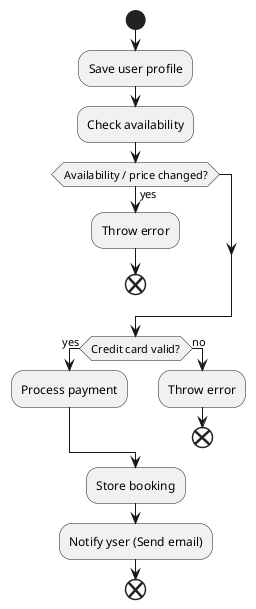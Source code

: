@startuml
start

:Save user profile;
:Check availability;

if (Availability / price changed?) then (yes)
    :Throw error;
    end
endif

if (Credit card valid?) then (yes)
    :Process payment;
else (no)
    :Throw error;
    end
endif

:Store booking;
:Notify yser (Send email); 

end
@enduml

@startuml
actor User
participant "Booking service" as Booking
participant "Payment gateway" as PaymentGateway
participant "User service" as UserService
participant "Notification service" as Notifications

User -> Booking : Book a room
Booking -> UserService : Save user profile

alt Room is available and price didn't change
    Booking -> Booking : Check availability and price
    Booking -> PaymentGateway : Check credit card
    PaymentGateway -> PaymentGateway : Process payment
    alt Payment successful
        Booking -> Notifications : Notify user by email
    else Payment failed
        Booking -[#red]> User: <font color=red>Report error
    end
else Room is not available or price changed
    Booking -[#red]> User: <font color=red>Report error
end
@enduml